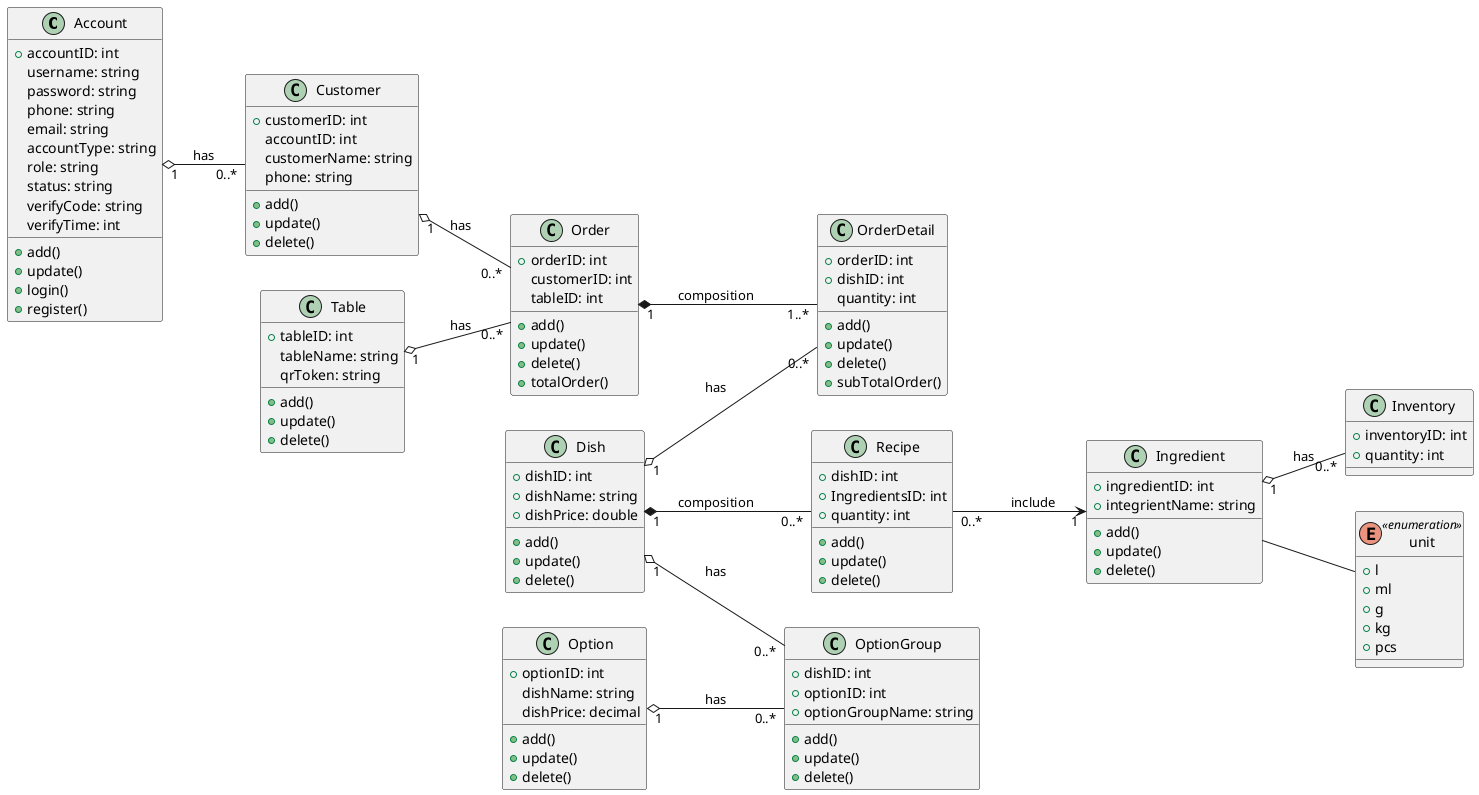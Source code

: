 @startuml
left to right direction
class Account {
    + accountID: int
    username: string
    password: string
    phone: string
    email: string
    accountType: string
    role: string
    status: string
    verifyCode: string
    verifyTime: int
    + add()
    + update()
    + login()
    + register()
}

class Customer {
    + customerID: int
    accountID: int
    customerName: string
    phone: string
    + add()
    + update()
    + delete()
}

class Table {
    + tableID: int
    tableName: string
    qrToken: string
        + add()
        + update()
        + delete()
}

class Order {
    + orderID: int
    customerID: int
    tableID: int
    + add()
    + update()
    + delete()
    + totalOrder()
}

class OrderDetail {
    + orderID: int
    + dishID: int
    quantity: int
    + add()
    + update()
    + delete()
    + subTotalOrder()
}

class Option {
    + optionID: int
    dishName: string
    dishPrice: decimal
    + add()
    + update()
    + delete()
}

class OptionGroup {
    + dishID: int
    + optionID: int
    + optionGroupName: string
    + add()
    + update()
    + delete()
}

class Dish {
    + dishID: int
    + dishName: string
    + dishPrice: double
    + add()
    + update()
    + delete()
}

class Recipe {
    + dishID: int
    + IngredientsID: int
    + quantity: int
    + add()
    + update()
    + delete()
}

class Ingredient {
    + ingredientID: int
    + integrientName: string
    + add()
    + update()
    + delete()
}

class Inventory {
    + inventoryID: int
    + quantity: int
}

enum unit <<enumeration>> {
    + l
    + ml
    + g
    + kg
    + pcs
}

Account   "1" o-- "0..*" Customer     : has
Customer  "1" o-- "0..*" Order        : has
Table     "1" o-- "0..*" Order        : has

Order     "1" *-- "1..*" OrderDetail  : composition

Option    "1" o-- "0..*" OptionGroup  : has
Dish      "1" o-- "0..*" OptionGroup  : has
Dish       "1" o-- "0..*" OrderDetail  : has

Dish      "1" *-- "0..*" Recipe       : composition
Recipe    "0..*" --> "1" Ingredient   : include

Ingredient "1" o-- "0..*" Inventory   : has
Ingredient -- unit
@enduml